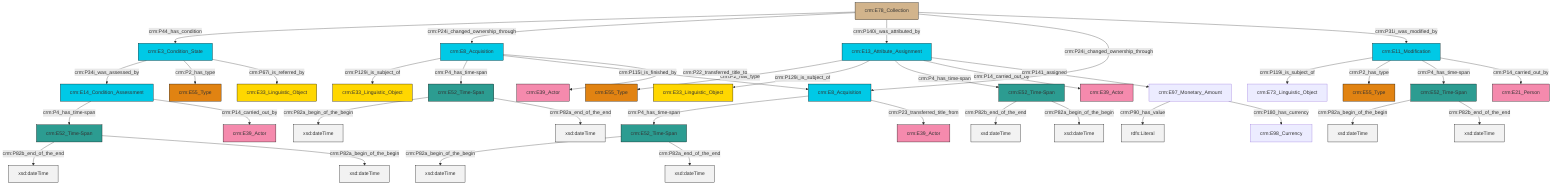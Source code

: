graph TD
classDef Literal fill:#f2f2f2,stroke:#000000;
classDef CRM_Entity fill:#FFFFFF,stroke:#000000;
classDef Temporal_Entity fill:#00C9E6, stroke:#000000;
classDef Type fill:#E18312, stroke:#000000;
classDef Time-Span fill:#2C9C91, stroke:#000000;
classDef Appellation fill:#FFEB7F, stroke:#000000;
classDef Place fill:#008836, stroke:#000000;
classDef Persistent_Item fill:#B266B2, stroke:#000000;
classDef Conceptual_Object fill:#FFD700, stroke:#000000;
classDef Physical_Thing fill:#D2B48C, stroke:#000000;
classDef Actor fill:#f58aad, stroke:#000000;
classDef PC_Classes fill:#4ce600, stroke:#000000;
classDef Multi fill:#cccccc,stroke:#000000;

0["crm:E78_Collection"]:::Physical_Thing -->|crm:P44_has_condition| 1["crm:E3_Condition_State"]:::Temporal_Entity
2["crm:E97_Monetary_Amount"]:::Default -->|crm:P90_has_value| 3[rdfs:Literal]:::Literal
0["crm:E78_Collection"]:::Physical_Thing -->|crm:P24i_changed_ownership_through| 4["crm:E8_Acquisition"]:::Temporal_Entity
9["crm:E13_Attribute_Assignment"]:::Temporal_Entity -->|crm:P2_has_type| 7["crm:E55_Type"]:::Type
10["crm:E52_Time-Span"]:::Time-Span -->|crm:P82b_end_of_the_end| 11[xsd:dateTime]:::Literal
4["crm:E8_Acquisition"]:::Temporal_Entity -->|crm:P129i_is_subject_of| 13["crm:E33_Linguistic_Object"]:::Conceptual_Object
14["crm:E52_Time-Span"]:::Time-Span -->|crm:P82a_begin_of_the_begin| 15[xsd:dateTime]:::Literal
1["crm:E3_Condition_State"]:::Temporal_Entity -->|crm:P34i_was_assessed_by| 16["crm:E14_Condition_Assessment"]:::Temporal_Entity
0["crm:E78_Collection"]:::Physical_Thing -->|crm:P140i_was_attributed_by| 9["crm:E13_Attribute_Assignment"]:::Temporal_Entity
17["crm:E52_Time-Span"]:::Time-Span -->|crm:P82a_begin_of_the_begin| 18[xsd:dateTime]:::Literal
19["crm:E11_Modification"]:::Temporal_Entity -->|crm:P119i_is_subject_of| 20["crm:E73_Linguistic_Object"]:::Default
19["crm:E11_Modification"]:::Temporal_Entity -->|crm:P2_has_type| 21["crm:E55_Type"]:::Type
9["crm:E13_Attribute_Assignment"]:::Temporal_Entity -->|crm:P129i_is_subject_of| 23["crm:E33_Linguistic_Object"]:::Conceptual_Object
16["crm:E14_Condition_Assessment"]:::Temporal_Entity -->|crm:P4_has_time-span| 24["crm:E52_Time-Span"]:::Time-Span
9["crm:E13_Attribute_Assignment"]:::Temporal_Entity -->|crm:P4_has_time-span| 10["crm:E52_Time-Span"]:::Time-Span
17["crm:E52_Time-Span"]:::Time-Span -->|crm:P82b_end_of_the_end| 26[xsd:dateTime]:::Literal
30["crm:E8_Acquisition"]:::Temporal_Entity -->|crm:P4_has_time-span| 31["crm:E52_Time-Span"]:::Time-Span
0["crm:E78_Collection"]:::Physical_Thing -->|crm:P24i_changed_ownership_through| 30["crm:E8_Acquisition"]:::Temporal_Entity
2["crm:E97_Monetary_Amount"]:::Default -->|crm:P180_has_currency| 35["crm:E98_Currency"]:::Default
31["crm:E52_Time-Span"]:::Time-Span -->|crm:P82a_begin_of_the_begin| 40[xsd:dateTime]:::Literal
24["crm:E52_Time-Span"]:::Time-Span -->|crm:P82b_end_of_the_end| 41[xsd:dateTime]:::Literal
30["crm:E8_Acquisition"]:::Temporal_Entity -->|crm:P23_transferred_title_from| 44["crm:E39_Actor"]:::Actor
19["crm:E11_Modification"]:::Temporal_Entity -->|crm:P4_has_time-span| 17["crm:E52_Time-Span"]:::Time-Span
9["crm:E13_Attribute_Assignment"]:::Temporal_Entity -->|crm:P14_carried_out_by| 27["crm:E39_Actor"]:::Actor
9["crm:E13_Attribute_Assignment"]:::Temporal_Entity -->|crm:P141_assigned| 2["crm:E97_Monetary_Amount"]:::Default
24["crm:E52_Time-Span"]:::Time-Span -->|crm:P82a_begin_of_the_begin| 47[xsd:dateTime]:::Literal
10["crm:E52_Time-Span"]:::Time-Span -->|crm:P82a_begin_of_the_begin| 48[xsd:dateTime]:::Literal
31["crm:E52_Time-Span"]:::Time-Span -->|crm:P82a_end_of_the_end| 51[xsd:dateTime]:::Literal
16["crm:E14_Condition_Assessment"]:::Temporal_Entity -->|crm:P14_carried_out_by| 32["crm:E39_Actor"]:::Actor
1["crm:E3_Condition_State"]:::Temporal_Entity -->|crm:P2_has_type| 52["crm:E55_Type"]:::Type
4["crm:E8_Acquisition"]:::Temporal_Entity -->|crm:P4_has_time-span| 14["crm:E52_Time-Span"]:::Time-Span
1["crm:E3_Condition_State"]:::Temporal_Entity -->|crm:P67i_is_referred_by| 53["crm:E33_Linguistic_Object"]:::Conceptual_Object
4["crm:E8_Acquisition"]:::Temporal_Entity -->|crm:P115i_is_finished_by| 30["crm:E8_Acquisition"]:::Temporal_Entity
0["crm:E78_Collection"]:::Physical_Thing -->|crm:P31i_was_modified_by| 19["crm:E11_Modification"]:::Temporal_Entity
19["crm:E11_Modification"]:::Temporal_Entity -->|crm:P14_carried_out_by| 5["crm:E21_Person"]:::Actor
4["crm:E8_Acquisition"]:::Temporal_Entity -->|crm:P22_transferred_title_to| 38["crm:E39_Actor"]:::Actor
14["crm:E52_Time-Span"]:::Time-Span -->|crm:P82a_end_of_the_end| 62[xsd:dateTime]:::Literal